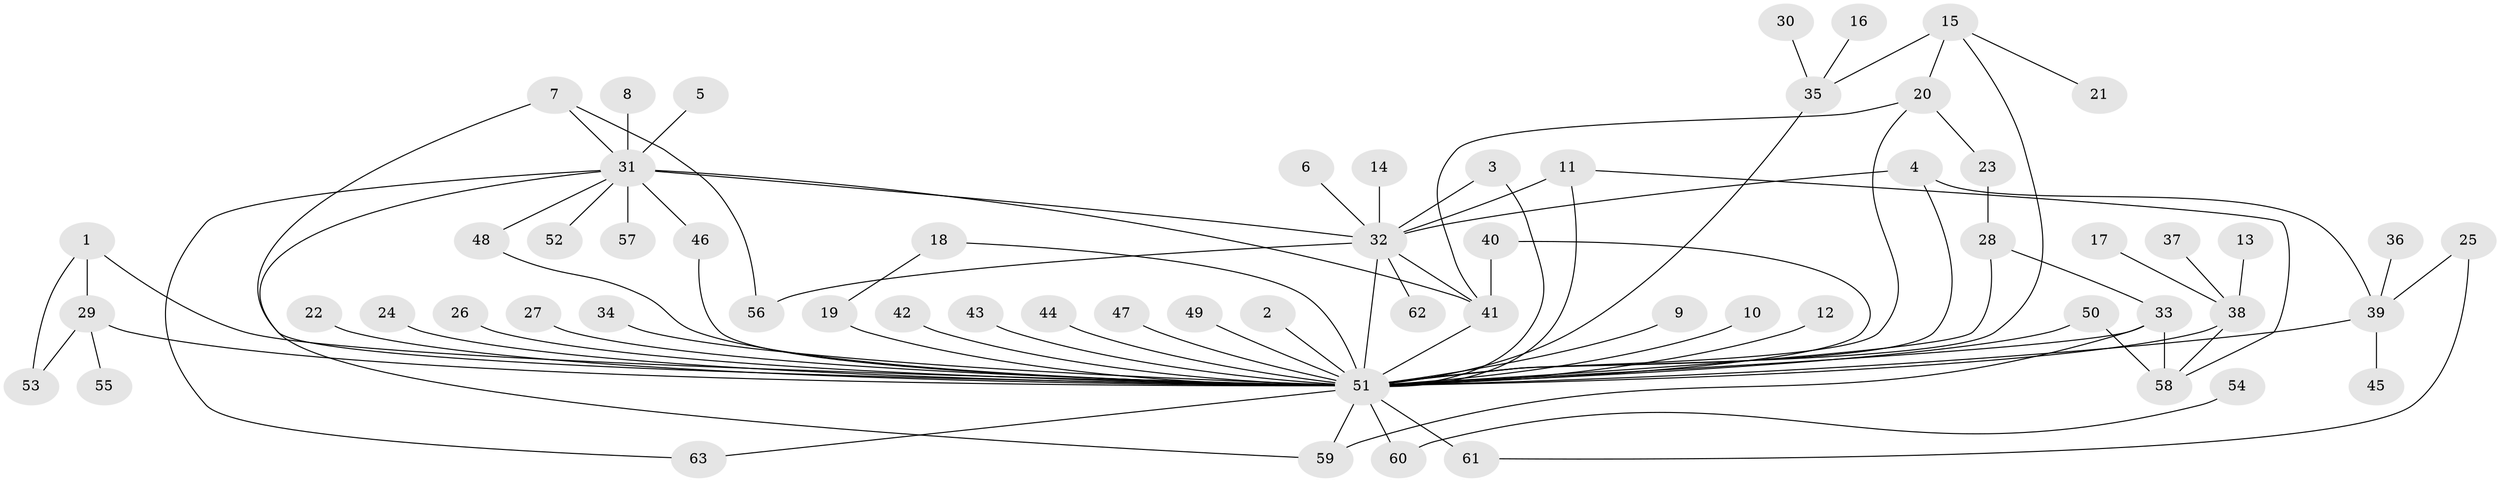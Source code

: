 // original degree distribution, {49: 0.009615384615384616, 6: 0.038461538461538464, 3: 0.16346153846153846, 2: 0.22115384615384615, 7: 0.009615384615384616, 1: 0.47115384615384615, 4: 0.038461538461538464, 11: 0.009615384615384616, 14: 0.009615384615384616, 5: 0.028846153846153848}
// Generated by graph-tools (version 1.1) at 2025/36/03/04/25 23:36:43]
// undirected, 63 vertices, 88 edges
graph export_dot {
  node [color=gray90,style=filled];
  1;
  2;
  3;
  4;
  5;
  6;
  7;
  8;
  9;
  10;
  11;
  12;
  13;
  14;
  15;
  16;
  17;
  18;
  19;
  20;
  21;
  22;
  23;
  24;
  25;
  26;
  27;
  28;
  29;
  30;
  31;
  32;
  33;
  34;
  35;
  36;
  37;
  38;
  39;
  40;
  41;
  42;
  43;
  44;
  45;
  46;
  47;
  48;
  49;
  50;
  51;
  52;
  53;
  54;
  55;
  56;
  57;
  58;
  59;
  60;
  61;
  62;
  63;
  1 -- 29 [weight=1.0];
  1 -- 51 [weight=1.0];
  1 -- 53 [weight=1.0];
  2 -- 51 [weight=1.0];
  3 -- 32 [weight=1.0];
  3 -- 51 [weight=1.0];
  4 -- 32 [weight=1.0];
  4 -- 39 [weight=1.0];
  4 -- 51 [weight=1.0];
  5 -- 31 [weight=1.0];
  6 -- 32 [weight=1.0];
  7 -- 31 [weight=1.0];
  7 -- 51 [weight=1.0];
  7 -- 56 [weight=1.0];
  8 -- 31 [weight=1.0];
  9 -- 51 [weight=1.0];
  10 -- 51 [weight=1.0];
  11 -- 32 [weight=1.0];
  11 -- 51 [weight=1.0];
  11 -- 58 [weight=1.0];
  12 -- 51 [weight=1.0];
  13 -- 38 [weight=1.0];
  14 -- 32 [weight=1.0];
  15 -- 20 [weight=1.0];
  15 -- 21 [weight=1.0];
  15 -- 35 [weight=1.0];
  15 -- 51 [weight=1.0];
  16 -- 35 [weight=1.0];
  17 -- 38 [weight=1.0];
  18 -- 19 [weight=1.0];
  18 -- 51 [weight=1.0];
  19 -- 51 [weight=1.0];
  20 -- 23 [weight=1.0];
  20 -- 41 [weight=1.0];
  20 -- 51 [weight=1.0];
  22 -- 51 [weight=1.0];
  23 -- 28 [weight=1.0];
  24 -- 51 [weight=1.0];
  25 -- 39 [weight=1.0];
  25 -- 61 [weight=1.0];
  26 -- 51 [weight=1.0];
  27 -- 51 [weight=1.0];
  28 -- 33 [weight=1.0];
  28 -- 51 [weight=1.0];
  29 -- 51 [weight=1.0];
  29 -- 53 [weight=1.0];
  29 -- 55 [weight=1.0];
  30 -- 35 [weight=1.0];
  31 -- 32 [weight=1.0];
  31 -- 41 [weight=2.0];
  31 -- 46 [weight=1.0];
  31 -- 48 [weight=1.0];
  31 -- 52 [weight=1.0];
  31 -- 57 [weight=1.0];
  31 -- 59 [weight=1.0];
  31 -- 63 [weight=1.0];
  32 -- 41 [weight=1.0];
  32 -- 51 [weight=1.0];
  32 -- 56 [weight=2.0];
  32 -- 62 [weight=1.0];
  33 -- 51 [weight=1.0];
  33 -- 58 [weight=1.0];
  33 -- 59 [weight=1.0];
  34 -- 51 [weight=1.0];
  35 -- 51 [weight=1.0];
  36 -- 39 [weight=1.0];
  37 -- 38 [weight=1.0];
  38 -- 51 [weight=1.0];
  38 -- 58 [weight=1.0];
  39 -- 45 [weight=1.0];
  39 -- 51 [weight=1.0];
  40 -- 41 [weight=1.0];
  40 -- 51 [weight=1.0];
  41 -- 51 [weight=2.0];
  42 -- 51 [weight=1.0];
  43 -- 51 [weight=1.0];
  44 -- 51 [weight=1.0];
  46 -- 51 [weight=1.0];
  47 -- 51 [weight=1.0];
  48 -- 51 [weight=1.0];
  49 -- 51 [weight=1.0];
  50 -- 51 [weight=1.0];
  50 -- 58 [weight=1.0];
  51 -- 59 [weight=1.0];
  51 -- 60 [weight=1.0];
  51 -- 61 [weight=2.0];
  51 -- 63 [weight=1.0];
  54 -- 60 [weight=1.0];
}
